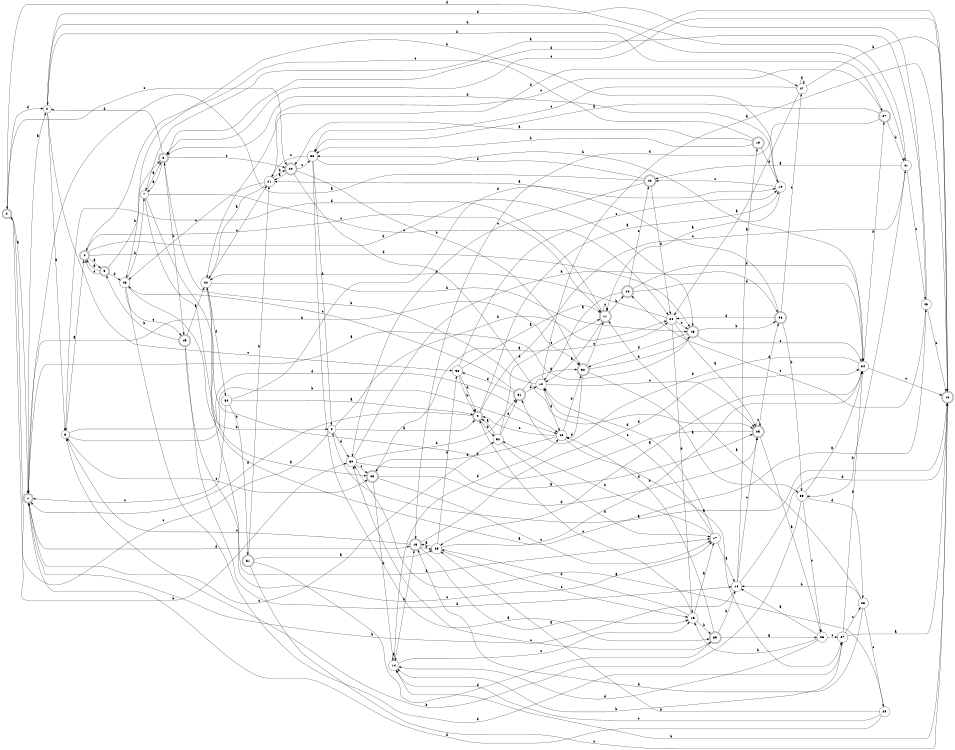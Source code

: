 digraph n43_7 {
__start0 [label="" shape="none"];

rankdir=LR;
size="8,5";

s0 [style="rounded,filled", color="black", fillcolor="white" shape="doublecircle", label="0"];
s1 [style="rounded,filled", color="black", fillcolor="white" shape="doublecircle", label="1"];
s2 [style="filled", color="black", fillcolor="white" shape="circle", label="2"];
s3 [style="filled", color="black", fillcolor="white" shape="circle", label="3"];
s4 [style="rounded,filled", color="black", fillcolor="white" shape="doublecircle", label="4"];
s5 [style="rounded,filled", color="black", fillcolor="white" shape="doublecircle", label="5"];
s6 [style="rounded,filled", color="black", fillcolor="white" shape="doublecircle", label="6"];
s7 [style="filled", color="black", fillcolor="white" shape="circle", label="7"];
s8 [style="filled", color="black", fillcolor="white" shape="circle", label="8"];
s9 [style="rounded,filled", color="black", fillcolor="white" shape="doublecircle", label="9"];
s10 [style="filled", color="black", fillcolor="white" shape="circle", label="10"];
s11 [style="rounded,filled", color="black", fillcolor="white" shape="doublecircle", label="11"];
s12 [style="filled", color="black", fillcolor="white" shape="circle", label="12"];
s13 [style="rounded,filled", color="black", fillcolor="white" shape="doublecircle", label="13"];
s14 [style="filled", color="black", fillcolor="white" shape="circle", label="14"];
s15 [style="rounded,filled", color="black", fillcolor="white" shape="doublecircle", label="15"];
s16 [style="filled", color="black", fillcolor="white" shape="circle", label="16"];
s17 [style="filled", color="black", fillcolor="white" shape="circle", label="17"];
s18 [style="filled", color="black", fillcolor="white" shape="circle", label="18"];
s19 [style="rounded,filled", color="black", fillcolor="white" shape="doublecircle", label="19"];
s20 [style="rounded,filled", color="black", fillcolor="white" shape="doublecircle", label="20"];
s21 [style="filled", color="black", fillcolor="white" shape="circle", label="21"];
s22 [style="filled", color="black", fillcolor="white" shape="circle", label="22"];
s23 [style="rounded,filled", color="black", fillcolor="white" shape="doublecircle", label="23"];
s24 [style="filled", color="black", fillcolor="white" shape="circle", label="24"];
s25 [style="rounded,filled", color="black", fillcolor="white" shape="doublecircle", label="25"];
s26 [style="filled", color="black", fillcolor="white" shape="circle", label="26"];
s27 [style="filled", color="black", fillcolor="white" shape="circle", label="27"];
s28 [style="filled", color="black", fillcolor="white" shape="circle", label="28"];
s29 [style="filled", color="black", fillcolor="white" shape="circle", label="29"];
s30 [style="filled", color="black", fillcolor="white" shape="circle", label="30"];
s31 [style="rounded,filled", color="black", fillcolor="white" shape="doublecircle", label="31"];
s32 [style="rounded,filled", color="black", fillcolor="white" shape="doublecircle", label="32"];
s33 [style="filled", color="black", fillcolor="white" shape="circle", label="33"];
s34 [style="filled", color="black", fillcolor="white" shape="circle", label="34"];
s35 [style="filled", color="black", fillcolor="white" shape="circle", label="35"];
s36 [style="filled", color="black", fillcolor="white" shape="circle", label="36"];
s37 [style="rounded,filled", color="black", fillcolor="white" shape="doublecircle", label="37"];
s38 [style="filled", color="black", fillcolor="white" shape="circle", label="38"];
s39 [style="rounded,filled", color="black", fillcolor="white" shape="doublecircle", label="39"];
s40 [style="filled", color="black", fillcolor="white" shape="circle", label="40"];
s41 [style="filled", color="black", fillcolor="white" shape="circle", label="41"];
s42 [style="rounded,filled", color="black", fillcolor="white" shape="doublecircle", label="42"];
s43 [style="filled", color="black", fillcolor="white" shape="circle", label="43"];
s44 [style="rounded,filled", color="black", fillcolor="white" shape="doublecircle", label="44"];
s45 [style="rounded,filled", color="black", fillcolor="white" shape="doublecircle", label="45"];
s46 [style="rounded,filled", color="black", fillcolor="white" shape="doublecircle", label="46"];
s47 [style="filled", color="black", fillcolor="white" shape="circle", label="47"];
s48 [style="filled", color="black", fillcolor="white" shape="circle", label="48"];
s49 [style="rounded,filled", color="black", fillcolor="white" shape="doublecircle", label="49"];
s50 [style="filled", color="black", fillcolor="white" shape="circle", label="50"];
s51 [style="rounded,filled", color="black", fillcolor="white" shape="doublecircle", label="51"];
s52 [style="filled", color="black", fillcolor="white" shape="circle", label="52"];
s0 -> s1 [label="a"];
s0 -> s30 [label="b"];
s0 -> s20 [label="c"];
s0 -> s2 [label="d"];
s1 -> s2 [label="a"];
s1 -> s32 [label="b"];
s1 -> s52 [label="c"];
s1 -> s15 [label="d"];
s2 -> s3 [label="a"];
s2 -> s37 [label="b"];
s2 -> s36 [label="c"];
s2 -> s41 [label="d"];
s3 -> s4 [label="a"];
s3 -> s40 [label="b"];
s3 -> s23 [label="c"];
s3 -> s40 [label="d"];
s4 -> s5 [label="a"];
s4 -> s45 [label="b"];
s4 -> s11 [label="c"];
s4 -> s45 [label="d"];
s5 -> s4 [label="a"];
s5 -> s6 [label="b"];
s5 -> s4 [label="c"];
s5 -> s48 [label="d"];
s6 -> s7 [label="a"];
s6 -> s49 [label="b"];
s6 -> s20 [label="c"];
s6 -> s2 [label="d"];
s7 -> s6 [label="a"];
s7 -> s8 [label="b"];
s7 -> s24 [label="c"];
s7 -> s17 [label="d"];
s8 -> s9 [label="a"];
s8 -> s24 [label="b"];
s8 -> s0 [label="c"];
s8 -> s30 [label="d"];
s9 -> s10 [label="a"];
s9 -> s52 [label="b"];
s9 -> s41 [label="c"];
s9 -> s1 [label="d"];
s10 -> s11 [label="a"];
s10 -> s48 [label="b"];
s10 -> s42 [label="c"];
s10 -> s6 [label="d"];
s11 -> s12 [label="a"];
s11 -> s44 [label="b"];
s11 -> s11 [label="c"];
s11 -> s3 [label="d"];
s12 -> s13 [label="a"];
s12 -> s6 [label="b"];
s12 -> s25 [label="c"];
s12 -> s40 [label="d"];
s13 -> s8 [label="a"];
s13 -> s14 [label="b"];
s13 -> s6 [label="c"];
s13 -> s6 [label="d"];
s14 -> s14 [label="a"];
s14 -> s15 [label="b"];
s14 -> s16 [label="c"];
s14 -> s40 [label="d"];
s15 -> s16 [label="a"];
s15 -> s35 [label="b"];
s15 -> s3 [label="c"];
s15 -> s34 [label="d"];
s16 -> s17 [label="a"];
s16 -> s39 [label="b"];
s16 -> s9 [label="c"];
s16 -> s35 [label="d"];
s17 -> s18 [label="a"];
s17 -> s52 [label="b"];
s17 -> s12 [label="c"];
s17 -> s12 [label="d"];
s18 -> s19 [label="a"];
s18 -> s1 [label="b"];
s18 -> s25 [label="c"];
s18 -> s13 [label="d"];
s19 -> s20 [label="a"];
s19 -> s38 [label="b"];
s19 -> s4 [label="c"];
s19 -> s10 [label="d"];
s20 -> s21 [label="a"];
s20 -> s32 [label="b"];
s20 -> s38 [label="c"];
s20 -> s25 [label="d"];
s21 -> s22 [label="a"];
s21 -> s20 [label="b"];
s21 -> s48 [label="c"];
s21 -> s47 [label="d"];
s22 -> s23 [label="a"];
s22 -> s45 [label="b"];
s22 -> s21 [label="c"];
s22 -> s50 [label="d"];
s23 -> s24 [label="a"];
s23 -> s14 [label="b"];
s23 -> s17 [label="c"];
s23 -> s25 [label="d"];
s24 -> s25 [label="a"];
s24 -> s22 [label="b"];
s24 -> s45 [label="c"];
s24 -> s16 [label="d"];
s25 -> s26 [label="a"];
s25 -> s22 [label="b"];
s25 -> s25 [label="c"];
s25 -> s46 [label="d"];
s26 -> s18 [label="a"];
s26 -> s16 [label="b"];
s26 -> s27 [label="c"];
s26 -> s14 [label="d"];
s27 -> s13 [label="a"];
s27 -> s14 [label="b"];
s27 -> s28 [label="c"];
s27 -> s34 [label="d"];
s28 -> s11 [label="a"];
s28 -> s18 [label="b"];
s28 -> s29 [label="c"];
s28 -> s15 [label="d"];
s29 -> s30 [label="a"];
s29 -> s35 [label="b"];
s29 -> s14 [label="c"];
s29 -> s1 [label="d"];
s30 -> s25 [label="a"];
s30 -> s31 [label="b"];
s30 -> s23 [label="c"];
s30 -> s46 [label="d"];
s31 -> s32 [label="a"];
s31 -> s12 [label="b"];
s31 -> s48 [label="c"];
s31 -> s36 [label="d"];
s32 -> s33 [label="a"];
s32 -> s45 [label="b"];
s32 -> s11 [label="c"];
s32 -> s40 [label="d"];
s33 -> s34 [label="a"];
s33 -> s3 [label="b"];
s33 -> s26 [label="c"];
s33 -> s28 [label="d"];
s34 -> s35 [label="a"];
s34 -> s37 [label="b"];
s34 -> s13 [label="c"];
s34 -> s31 [label="d"];
s35 -> s15 [label="a"];
s35 -> s34 [label="b"];
s35 -> s16 [label="c"];
s35 -> s36 [label="d"];
s36 -> s11 [label="a"];
s36 -> s9 [label="b"];
s36 -> s10 [label="c"];
s36 -> s9 [label="d"];
s37 -> s38 [label="a"];
s37 -> s41 [label="b"];
s37 -> s22 [label="c"];
s37 -> s15 [label="d"];
s38 -> s39 [label="a"];
s38 -> s34 [label="b"];
s38 -> s21 [label="c"];
s38 -> s8 [label="d"];
s39 -> s26 [label="a"];
s39 -> s18 [label="b"];
s39 -> s30 [label="c"];
s39 -> s40 [label="d"];
s40 -> s27 [label="a"];
s40 -> s32 [label="b"];
s40 -> s9 [label="c"];
s40 -> s23 [label="d"];
s41 -> s42 [label="a"];
s41 -> s33 [label="b"];
s41 -> s43 [label="c"];
s41 -> s0 [label="d"];
s42 -> s1 [label="a"];
s42 -> s24 [label="b"];
s42 -> s30 [label="c"];
s42 -> s38 [label="d"];
s43 -> s7 [label="a"];
s43 -> s13 [label="b"];
s43 -> s44 [label="c"];
s43 -> s2 [label="d"];
s44 -> s12 [label="a"];
s44 -> s34 [label="b"];
s44 -> s42 [label="c"];
s44 -> s34 [label="d"];
s45 -> s1 [label="a"];
s45 -> s46 [label="b"];
s45 -> s34 [label="c"];
s45 -> s32 [label="d"];
s46 -> s21 [label="a"];
s46 -> s33 [label="b"];
s46 -> s47 [label="c"];
s46 -> s24 [label="d"];
s47 -> s24 [label="a"];
s47 -> s13 [label="b"];
s47 -> s38 [label="c"];
s47 -> s47 [label="d"];
s48 -> s43 [label="a"];
s48 -> s7 [label="b"];
s48 -> s49 [label="c"];
s48 -> s27 [label="d"];
s49 -> s22 [label="a"];
s49 -> s5 [label="b"];
s49 -> s17 [label="c"];
s49 -> s18 [label="d"];
s50 -> s9 [label="a"];
s50 -> s51 [label="b"];
s50 -> s1 [label="c"];
s50 -> s10 [label="d"];
s51 -> s35 [label="a"];
s51 -> s21 [label="b"];
s51 -> s13 [label="c"];
s51 -> s39 [label="d"];
s52 -> s9 [label="a"];
s52 -> s17 [label="b"];
s52 -> s11 [label="c"];
s52 -> s31 [label="d"];

}